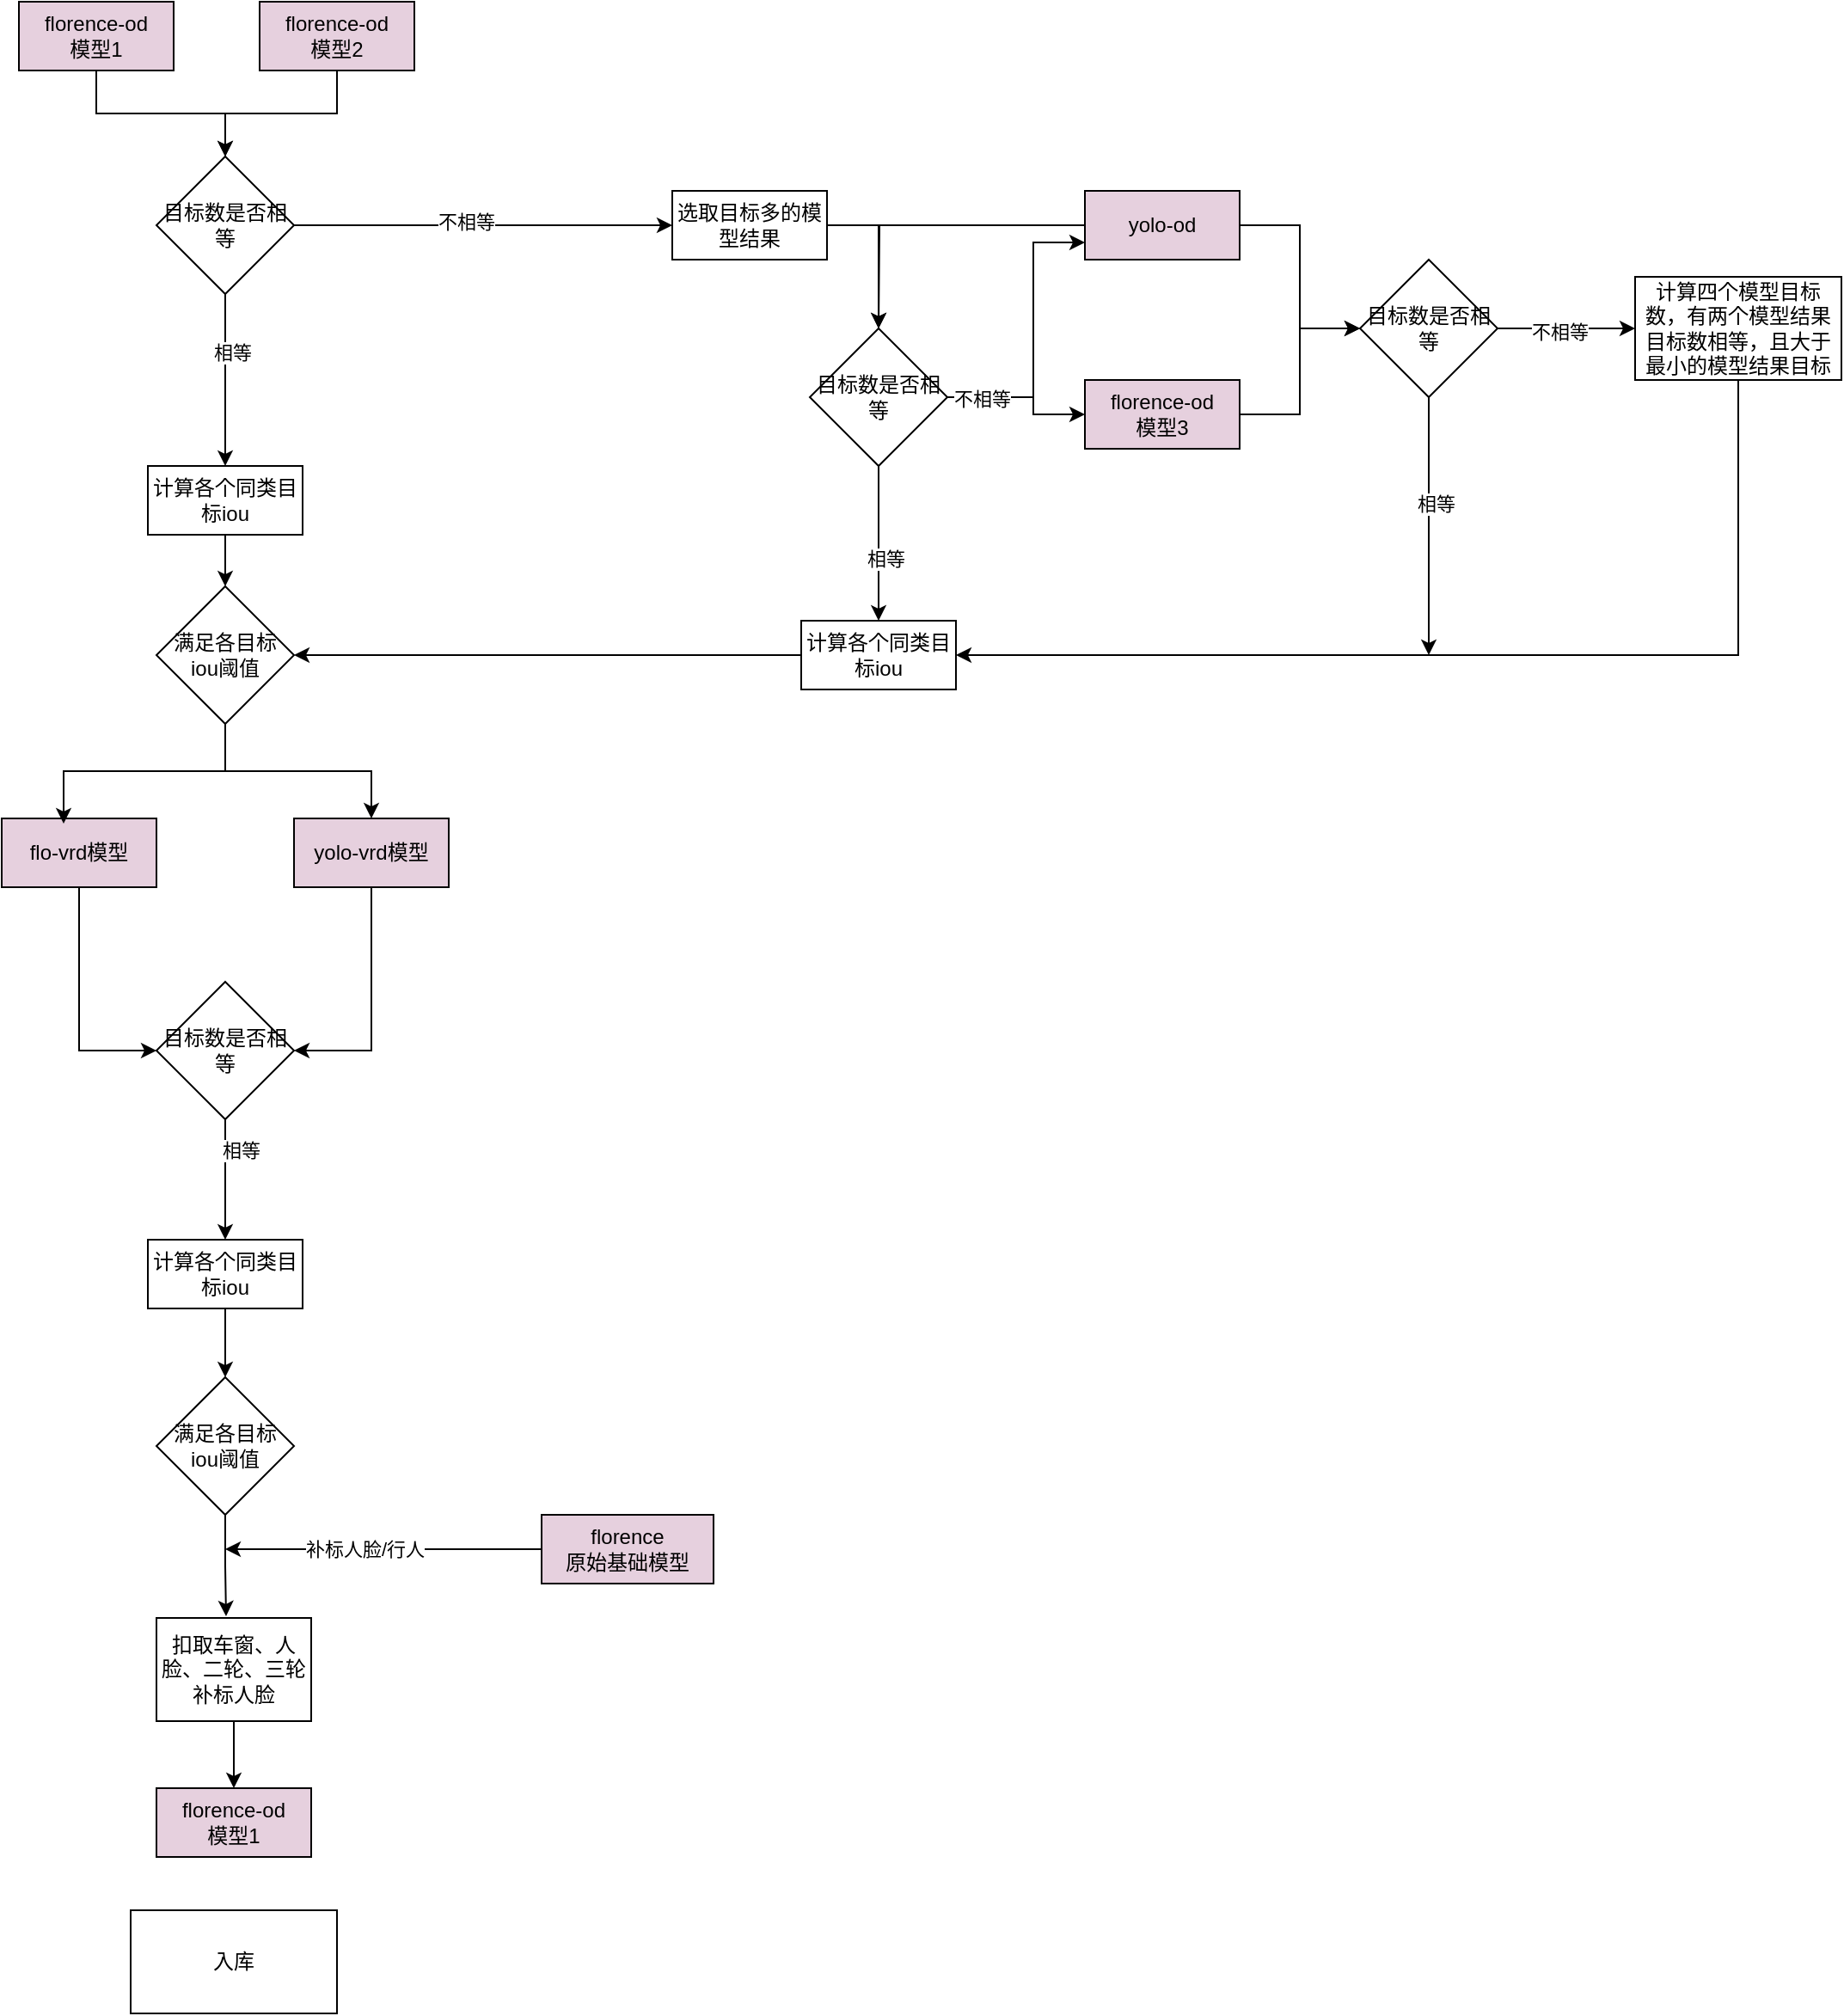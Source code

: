 <mxfile version="26.1.2">
  <diagram name="第 1 页" id="9opfUl3JKIg5s-sDdWxu">
    <mxGraphModel dx="1674" dy="772" grid="1" gridSize="10" guides="1" tooltips="1" connect="1" arrows="1" fold="1" page="1" pageScale="1" pageWidth="827" pageHeight="1169" math="0" shadow="0">
      <root>
        <mxCell id="0" />
        <mxCell id="1" parent="0" />
        <mxCell id="dXUoR89ki3mzmKilDUe6-81" style="edgeStyle=orthogonalEdgeStyle;rounded=0;orthogonalLoop=1;jettySize=auto;html=1;" edge="1" parent="1" source="dXUoR89ki3mzmKilDUe6-1">
          <mxGeometry relative="1" as="geometry">
            <mxPoint x="180" y="990" as="targetPoint" />
          </mxGeometry>
        </mxCell>
        <mxCell id="dXUoR89ki3mzmKilDUe6-82" value="补标人脸/行人" style="edgeLabel;html=1;align=center;verticalAlign=middle;resizable=0;points=[];" vertex="1" connectable="0" parent="dXUoR89ki3mzmKilDUe6-81">
          <mxGeometry x="0.122" y="-1" relative="1" as="geometry">
            <mxPoint as="offset" />
          </mxGeometry>
        </mxCell>
        <mxCell id="dXUoR89ki3mzmKilDUe6-1" value="florence&lt;div&gt;原始基础模型&lt;/div&gt;" style="rounded=0;whiteSpace=wrap;html=1;fillColor=#E6D0DE;" vertex="1" parent="1">
          <mxGeometry x="364" y="970" width="100" height="40" as="geometry" />
        </mxCell>
        <mxCell id="dXUoR89ki3mzmKilDUe6-69" style="edgeStyle=orthogonalEdgeStyle;rounded=0;orthogonalLoop=1;jettySize=auto;html=1;entryX=0.5;entryY=0;entryDx=0;entryDy=0;" edge="1" parent="1" source="dXUoR89ki3mzmKilDUe6-2" target="dXUoR89ki3mzmKilDUe6-4">
          <mxGeometry relative="1" as="geometry" />
        </mxCell>
        <mxCell id="dXUoR89ki3mzmKilDUe6-2" value="florence-od&lt;div&gt;模型1&lt;/div&gt;" style="rounded=0;whiteSpace=wrap;html=1;fillColor=#E6D0DE;" vertex="1" parent="1">
          <mxGeometry x="60" y="90" width="90" height="40" as="geometry" />
        </mxCell>
        <mxCell id="dXUoR89ki3mzmKilDUe6-68" style="edgeStyle=orthogonalEdgeStyle;rounded=0;orthogonalLoop=1;jettySize=auto;html=1;" edge="1" parent="1" source="dXUoR89ki3mzmKilDUe6-3" target="dXUoR89ki3mzmKilDUe6-4">
          <mxGeometry relative="1" as="geometry" />
        </mxCell>
        <mxCell id="dXUoR89ki3mzmKilDUe6-3" value="florence-od&lt;div&gt;模型2&lt;/div&gt;" style="rounded=0;whiteSpace=wrap;html=1;fillColor=#E6D0DE;" vertex="1" parent="1">
          <mxGeometry x="200" y="90" width="90" height="40" as="geometry" />
        </mxCell>
        <mxCell id="dXUoR89ki3mzmKilDUe6-9" style="edgeStyle=orthogonalEdgeStyle;rounded=0;orthogonalLoop=1;jettySize=auto;html=1;exitX=0.5;exitY=1;exitDx=0;exitDy=0;entryX=0.5;entryY=0;entryDx=0;entryDy=0;" edge="1" parent="1" source="dXUoR89ki3mzmKilDUe6-4" target="dXUoR89ki3mzmKilDUe6-7">
          <mxGeometry relative="1" as="geometry" />
        </mxCell>
        <mxCell id="dXUoR89ki3mzmKilDUe6-10" value="相等" style="edgeLabel;html=1;align=center;verticalAlign=middle;resizable=0;points=[];" vertex="1" connectable="0" parent="dXUoR89ki3mzmKilDUe6-9">
          <mxGeometry x="-0.333" y="4" relative="1" as="geometry">
            <mxPoint as="offset" />
          </mxGeometry>
        </mxCell>
        <mxCell id="dXUoR89ki3mzmKilDUe6-35" style="edgeStyle=orthogonalEdgeStyle;rounded=0;orthogonalLoop=1;jettySize=auto;html=1;exitX=1;exitY=0.5;exitDx=0;exitDy=0;" edge="1" parent="1" source="dXUoR89ki3mzmKilDUe6-4" target="dXUoR89ki3mzmKilDUe6-34">
          <mxGeometry relative="1" as="geometry" />
        </mxCell>
        <mxCell id="dXUoR89ki3mzmKilDUe6-36" value="不相等" style="edgeLabel;html=1;align=center;verticalAlign=middle;resizable=0;points=[];" vertex="1" connectable="0" parent="dXUoR89ki3mzmKilDUe6-35">
          <mxGeometry x="-0.089" y="2" relative="1" as="geometry">
            <mxPoint as="offset" />
          </mxGeometry>
        </mxCell>
        <mxCell id="dXUoR89ki3mzmKilDUe6-4" value="目标数是否相等" style="rhombus;whiteSpace=wrap;html=1;" vertex="1" parent="1">
          <mxGeometry x="140" y="180" width="80" height="80" as="geometry" />
        </mxCell>
        <mxCell id="dXUoR89ki3mzmKilDUe6-16" value="" style="edgeStyle=orthogonalEdgeStyle;rounded=0;orthogonalLoop=1;jettySize=auto;html=1;" edge="1" parent="1" source="dXUoR89ki3mzmKilDUe6-7" target="dXUoR89ki3mzmKilDUe6-15">
          <mxGeometry relative="1" as="geometry" />
        </mxCell>
        <mxCell id="dXUoR89ki3mzmKilDUe6-7" value="计算各个同类目标iou" style="rounded=0;whiteSpace=wrap;html=1;" vertex="1" parent="1">
          <mxGeometry x="135" y="360" width="90" height="40" as="geometry" />
        </mxCell>
        <mxCell id="dXUoR89ki3mzmKilDUe6-21" style="edgeStyle=orthogonalEdgeStyle;rounded=0;orthogonalLoop=1;jettySize=auto;html=1;exitX=0.5;exitY=1;exitDx=0;exitDy=0;entryX=0.5;entryY=0;entryDx=0;entryDy=0;" edge="1" parent="1" source="dXUoR89ki3mzmKilDUe6-15" target="dXUoR89ki3mzmKilDUe6-18">
          <mxGeometry relative="1" as="geometry" />
        </mxCell>
        <mxCell id="dXUoR89ki3mzmKilDUe6-15" value="满足各目标&lt;div&gt;iou阈值&lt;/div&gt;" style="rhombus;whiteSpace=wrap;html=1;" vertex="1" parent="1">
          <mxGeometry x="140" y="430" width="80" height="80" as="geometry" />
        </mxCell>
        <mxCell id="dXUoR89ki3mzmKilDUe6-23" style="edgeStyle=orthogonalEdgeStyle;rounded=0;orthogonalLoop=1;jettySize=auto;html=1;entryX=0;entryY=0.5;entryDx=0;entryDy=0;" edge="1" parent="1" source="dXUoR89ki3mzmKilDUe6-17" target="dXUoR89ki3mzmKilDUe6-22">
          <mxGeometry relative="1" as="geometry" />
        </mxCell>
        <mxCell id="dXUoR89ki3mzmKilDUe6-17" value="flo-vrd模型" style="rounded=0;whiteSpace=wrap;html=1;fillColor=#E6D0DE;" vertex="1" parent="1">
          <mxGeometry x="50" y="565" width="90" height="40" as="geometry" />
        </mxCell>
        <mxCell id="dXUoR89ki3mzmKilDUe6-24" style="edgeStyle=orthogonalEdgeStyle;rounded=0;orthogonalLoop=1;jettySize=auto;html=1;entryX=1;entryY=0.5;entryDx=0;entryDy=0;" edge="1" parent="1" source="dXUoR89ki3mzmKilDUe6-18" target="dXUoR89ki3mzmKilDUe6-22">
          <mxGeometry relative="1" as="geometry" />
        </mxCell>
        <mxCell id="dXUoR89ki3mzmKilDUe6-18" value="yolo-vrd模型" style="rounded=0;whiteSpace=wrap;html=1;fillColor=#E6D0DE;" vertex="1" parent="1">
          <mxGeometry x="220" y="565" width="90" height="40" as="geometry" />
        </mxCell>
        <mxCell id="dXUoR89ki3mzmKilDUe6-19" style="edgeStyle=orthogonalEdgeStyle;rounded=0;orthogonalLoop=1;jettySize=auto;html=1;exitX=0.5;exitY=1;exitDx=0;exitDy=0;entryX=0.4;entryY=0.075;entryDx=0;entryDy=0;entryPerimeter=0;" edge="1" parent="1" source="dXUoR89ki3mzmKilDUe6-15" target="dXUoR89ki3mzmKilDUe6-17">
          <mxGeometry relative="1" as="geometry" />
        </mxCell>
        <mxCell id="dXUoR89ki3mzmKilDUe6-26" style="edgeStyle=orthogonalEdgeStyle;rounded=0;orthogonalLoop=1;jettySize=auto;html=1;exitX=0.5;exitY=1;exitDx=0;exitDy=0;entryX=0.5;entryY=0;entryDx=0;entryDy=0;" edge="1" parent="1" source="dXUoR89ki3mzmKilDUe6-22" target="dXUoR89ki3mzmKilDUe6-25">
          <mxGeometry relative="1" as="geometry" />
        </mxCell>
        <mxCell id="dXUoR89ki3mzmKilDUe6-27" value="相等" style="edgeLabel;html=1;align=center;verticalAlign=middle;resizable=0;points=[];" vertex="1" connectable="0" parent="dXUoR89ki3mzmKilDUe6-26">
          <mxGeometry x="-0.486" y="9" relative="1" as="geometry">
            <mxPoint as="offset" />
          </mxGeometry>
        </mxCell>
        <mxCell id="dXUoR89ki3mzmKilDUe6-22" value="目标数是否相等" style="rhombus;whiteSpace=wrap;html=1;" vertex="1" parent="1">
          <mxGeometry x="140" y="660" width="80" height="80" as="geometry" />
        </mxCell>
        <mxCell id="dXUoR89ki3mzmKilDUe6-29" value="" style="edgeStyle=orthogonalEdgeStyle;rounded=0;orthogonalLoop=1;jettySize=auto;html=1;" edge="1" parent="1" source="dXUoR89ki3mzmKilDUe6-25" target="dXUoR89ki3mzmKilDUe6-28">
          <mxGeometry relative="1" as="geometry" />
        </mxCell>
        <mxCell id="dXUoR89ki3mzmKilDUe6-25" value="计算各个同类目标iou" style="rounded=0;whiteSpace=wrap;html=1;" vertex="1" parent="1">
          <mxGeometry x="135" y="810" width="90" height="40" as="geometry" />
        </mxCell>
        <mxCell id="dXUoR89ki3mzmKilDUe6-28" value="满足各目标&lt;div&gt;iou阈值&lt;/div&gt;" style="rhombus;whiteSpace=wrap;html=1;" vertex="1" parent="1">
          <mxGeometry x="140" y="890" width="80" height="80" as="geometry" />
        </mxCell>
        <mxCell id="dXUoR89ki3mzmKilDUe6-84" value="" style="edgeStyle=orthogonalEdgeStyle;rounded=0;orthogonalLoop=1;jettySize=auto;html=1;" edge="1" parent="1" source="dXUoR89ki3mzmKilDUe6-30" target="dXUoR89ki3mzmKilDUe6-83">
          <mxGeometry relative="1" as="geometry" />
        </mxCell>
        <mxCell id="dXUoR89ki3mzmKilDUe6-30" value="扣取车窗、人脸、二轮、三轮补标人脸" style="rounded=0;whiteSpace=wrap;html=1;" vertex="1" parent="1">
          <mxGeometry x="140" y="1030" width="90" height="60" as="geometry" />
        </mxCell>
        <mxCell id="dXUoR89ki3mzmKilDUe6-31" style="edgeStyle=orthogonalEdgeStyle;rounded=0;orthogonalLoop=1;jettySize=auto;html=1;exitX=0.5;exitY=1;exitDx=0;exitDy=0;entryX=0.45;entryY=-0.017;entryDx=0;entryDy=0;entryPerimeter=0;" edge="1" parent="1" source="dXUoR89ki3mzmKilDUe6-28" target="dXUoR89ki3mzmKilDUe6-30">
          <mxGeometry relative="1" as="geometry" />
        </mxCell>
        <mxCell id="dXUoR89ki3mzmKilDUe6-32" value="入库" style="rounded=0;whiteSpace=wrap;html=1;" vertex="1" parent="1">
          <mxGeometry x="125" y="1200" width="120" height="60" as="geometry" />
        </mxCell>
        <mxCell id="dXUoR89ki3mzmKilDUe6-70" style="edgeStyle=orthogonalEdgeStyle;rounded=0;orthogonalLoop=1;jettySize=auto;html=1;" edge="1" parent="1" source="dXUoR89ki3mzmKilDUe6-34">
          <mxGeometry relative="1" as="geometry">
            <mxPoint x="560" y="280" as="targetPoint" />
          </mxGeometry>
        </mxCell>
        <mxCell id="dXUoR89ki3mzmKilDUe6-34" value="选取目标多的模型结果" style="rounded=0;whiteSpace=wrap;html=1;" vertex="1" parent="1">
          <mxGeometry x="440" y="200" width="90" height="40" as="geometry" />
        </mxCell>
        <mxCell id="dXUoR89ki3mzmKilDUe6-55" style="edgeStyle=orthogonalEdgeStyle;rounded=0;orthogonalLoop=1;jettySize=auto;html=1;exitX=1;exitY=0.5;exitDx=0;exitDy=0;entryX=0;entryY=0.5;entryDx=0;entryDy=0;" edge="1" parent="1" source="dXUoR89ki3mzmKilDUe6-37" target="dXUoR89ki3mzmKilDUe6-54">
          <mxGeometry relative="1" as="geometry" />
        </mxCell>
        <mxCell id="dXUoR89ki3mzmKilDUe6-67" style="edgeStyle=orthogonalEdgeStyle;rounded=0;orthogonalLoop=1;jettySize=auto;html=1;entryX=0.5;entryY=0;entryDx=0;entryDy=0;" edge="1" parent="1" source="dXUoR89ki3mzmKilDUe6-37" target="dXUoR89ki3mzmKilDUe6-38">
          <mxGeometry relative="1" as="geometry" />
        </mxCell>
        <mxCell id="dXUoR89ki3mzmKilDUe6-37" value="yolo-od" style="rounded=0;whiteSpace=wrap;html=1;fillColor=#E6D0DE;" vertex="1" parent="1">
          <mxGeometry x="680" y="200" width="90" height="40" as="geometry" />
        </mxCell>
        <mxCell id="dXUoR89ki3mzmKilDUe6-41" style="edgeStyle=orthogonalEdgeStyle;rounded=0;orthogonalLoop=1;jettySize=auto;html=1;exitX=0.5;exitY=1;exitDx=0;exitDy=0;entryX=0.5;entryY=0;entryDx=0;entryDy=0;" edge="1" parent="1" source="dXUoR89ki3mzmKilDUe6-38" target="dXUoR89ki3mzmKilDUe6-43">
          <mxGeometry relative="1" as="geometry">
            <mxPoint x="560" y="430" as="targetPoint" />
          </mxGeometry>
        </mxCell>
        <mxCell id="dXUoR89ki3mzmKilDUe6-42" value="相等" style="edgeLabel;html=1;align=center;verticalAlign=middle;resizable=0;points=[];" vertex="1" connectable="0" parent="dXUoR89ki3mzmKilDUe6-41">
          <mxGeometry x="0.205" y="4" relative="1" as="geometry">
            <mxPoint as="offset" />
          </mxGeometry>
        </mxCell>
        <mxCell id="dXUoR89ki3mzmKilDUe6-50" style="edgeStyle=orthogonalEdgeStyle;rounded=0;orthogonalLoop=1;jettySize=auto;html=1;exitX=1;exitY=0.5;exitDx=0;exitDy=0;entryX=0;entryY=0.75;entryDx=0;entryDy=0;" edge="1" parent="1" source="dXUoR89ki3mzmKilDUe6-38" target="dXUoR89ki3mzmKilDUe6-37">
          <mxGeometry relative="1" as="geometry">
            <Array as="points">
              <mxPoint x="650" y="320" />
              <mxPoint x="650" y="230" />
            </Array>
          </mxGeometry>
        </mxCell>
        <mxCell id="dXUoR89ki3mzmKilDUe6-51" style="edgeStyle=orthogonalEdgeStyle;rounded=0;orthogonalLoop=1;jettySize=auto;html=1;exitX=1;exitY=0.5;exitDx=0;exitDy=0;" edge="1" parent="1" source="dXUoR89ki3mzmKilDUe6-38" target="dXUoR89ki3mzmKilDUe6-46">
          <mxGeometry relative="1" as="geometry">
            <Array as="points">
              <mxPoint x="650" y="320" />
              <mxPoint x="650" y="330" />
            </Array>
          </mxGeometry>
        </mxCell>
        <mxCell id="dXUoR89ki3mzmKilDUe6-52" value="不相等" style="edgeLabel;html=1;align=center;verticalAlign=middle;resizable=0;points=[];" vertex="1" connectable="0" parent="dXUoR89ki3mzmKilDUe6-51">
          <mxGeometry x="-0.556" y="-1" relative="1" as="geometry">
            <mxPoint as="offset" />
          </mxGeometry>
        </mxCell>
        <mxCell id="dXUoR89ki3mzmKilDUe6-38" value="目标数是否相等" style="rhombus;whiteSpace=wrap;html=1;" vertex="1" parent="1">
          <mxGeometry x="520" y="280" width="80" height="80" as="geometry" />
        </mxCell>
        <mxCell id="dXUoR89ki3mzmKilDUe6-44" style="edgeStyle=orthogonalEdgeStyle;rounded=0;orthogonalLoop=1;jettySize=auto;html=1;entryX=1;entryY=0.5;entryDx=0;entryDy=0;" edge="1" parent="1" source="dXUoR89ki3mzmKilDUe6-43" target="dXUoR89ki3mzmKilDUe6-15">
          <mxGeometry relative="1" as="geometry" />
        </mxCell>
        <mxCell id="dXUoR89ki3mzmKilDUe6-43" value="计算各个同类目标iou" style="rounded=0;whiteSpace=wrap;html=1;" vertex="1" parent="1">
          <mxGeometry x="515" y="450" width="90" height="40" as="geometry" />
        </mxCell>
        <mxCell id="dXUoR89ki3mzmKilDUe6-56" style="edgeStyle=orthogonalEdgeStyle;rounded=0;orthogonalLoop=1;jettySize=auto;html=1;entryX=0;entryY=0.5;entryDx=0;entryDy=0;" edge="1" parent="1" source="dXUoR89ki3mzmKilDUe6-46" target="dXUoR89ki3mzmKilDUe6-54">
          <mxGeometry relative="1" as="geometry" />
        </mxCell>
        <mxCell id="dXUoR89ki3mzmKilDUe6-46" value="florence-od&lt;div&gt;模型3&lt;/div&gt;" style="rounded=0;whiteSpace=wrap;html=1;fillColor=#E6D0DE;" vertex="1" parent="1">
          <mxGeometry x="680" y="310" width="90" height="40" as="geometry" />
        </mxCell>
        <mxCell id="dXUoR89ki3mzmKilDUe6-58" style="edgeStyle=orthogonalEdgeStyle;rounded=0;orthogonalLoop=1;jettySize=auto;html=1;" edge="1" parent="1" source="dXUoR89ki3mzmKilDUe6-54">
          <mxGeometry relative="1" as="geometry">
            <mxPoint x="1000" y="280" as="targetPoint" />
          </mxGeometry>
        </mxCell>
        <mxCell id="dXUoR89ki3mzmKilDUe6-59" value="不相等" style="edgeLabel;html=1;align=center;verticalAlign=middle;resizable=0;points=[];" vertex="1" connectable="0" parent="dXUoR89ki3mzmKilDUe6-58">
          <mxGeometry x="-0.106" y="-2" relative="1" as="geometry">
            <mxPoint as="offset" />
          </mxGeometry>
        </mxCell>
        <mxCell id="dXUoR89ki3mzmKilDUe6-75" style="edgeStyle=orthogonalEdgeStyle;rounded=0;orthogonalLoop=1;jettySize=auto;html=1;" edge="1" parent="1" source="dXUoR89ki3mzmKilDUe6-54">
          <mxGeometry relative="1" as="geometry">
            <mxPoint x="880" y="470" as="targetPoint" />
          </mxGeometry>
        </mxCell>
        <mxCell id="dXUoR89ki3mzmKilDUe6-76" value="相等" style="edgeLabel;html=1;align=center;verticalAlign=middle;resizable=0;points=[];" vertex="1" connectable="0" parent="dXUoR89ki3mzmKilDUe6-75">
          <mxGeometry x="-0.185" y="4" relative="1" as="geometry">
            <mxPoint as="offset" />
          </mxGeometry>
        </mxCell>
        <mxCell id="dXUoR89ki3mzmKilDUe6-54" value="目标数是否相等" style="rhombus;whiteSpace=wrap;html=1;" vertex="1" parent="1">
          <mxGeometry x="840" y="240" width="80" height="80" as="geometry" />
        </mxCell>
        <mxCell id="dXUoR89ki3mzmKilDUe6-73" style="edgeStyle=orthogonalEdgeStyle;rounded=0;orthogonalLoop=1;jettySize=auto;html=1;exitX=0.5;exitY=1;exitDx=0;exitDy=0;entryX=1;entryY=0.5;entryDx=0;entryDy=0;" edge="1" parent="1" source="dXUoR89ki3mzmKilDUe6-61" target="dXUoR89ki3mzmKilDUe6-43">
          <mxGeometry relative="1" as="geometry" />
        </mxCell>
        <mxCell id="dXUoR89ki3mzmKilDUe6-61" value="计算四个模型目标数，有两个模型结果目标数相等，且大于最小的模型结果目标" style="rounded=0;whiteSpace=wrap;html=1;" vertex="1" parent="1">
          <mxGeometry x="1000" y="250" width="120" height="60" as="geometry" />
        </mxCell>
        <mxCell id="dXUoR89ki3mzmKilDUe6-83" value="florence-od&lt;div&gt;模型1&lt;/div&gt;" style="rounded=0;whiteSpace=wrap;html=1;fillColor=#E6D0DE;" vertex="1" parent="1">
          <mxGeometry x="140" y="1129" width="90" height="40" as="geometry" />
        </mxCell>
      </root>
    </mxGraphModel>
  </diagram>
</mxfile>
